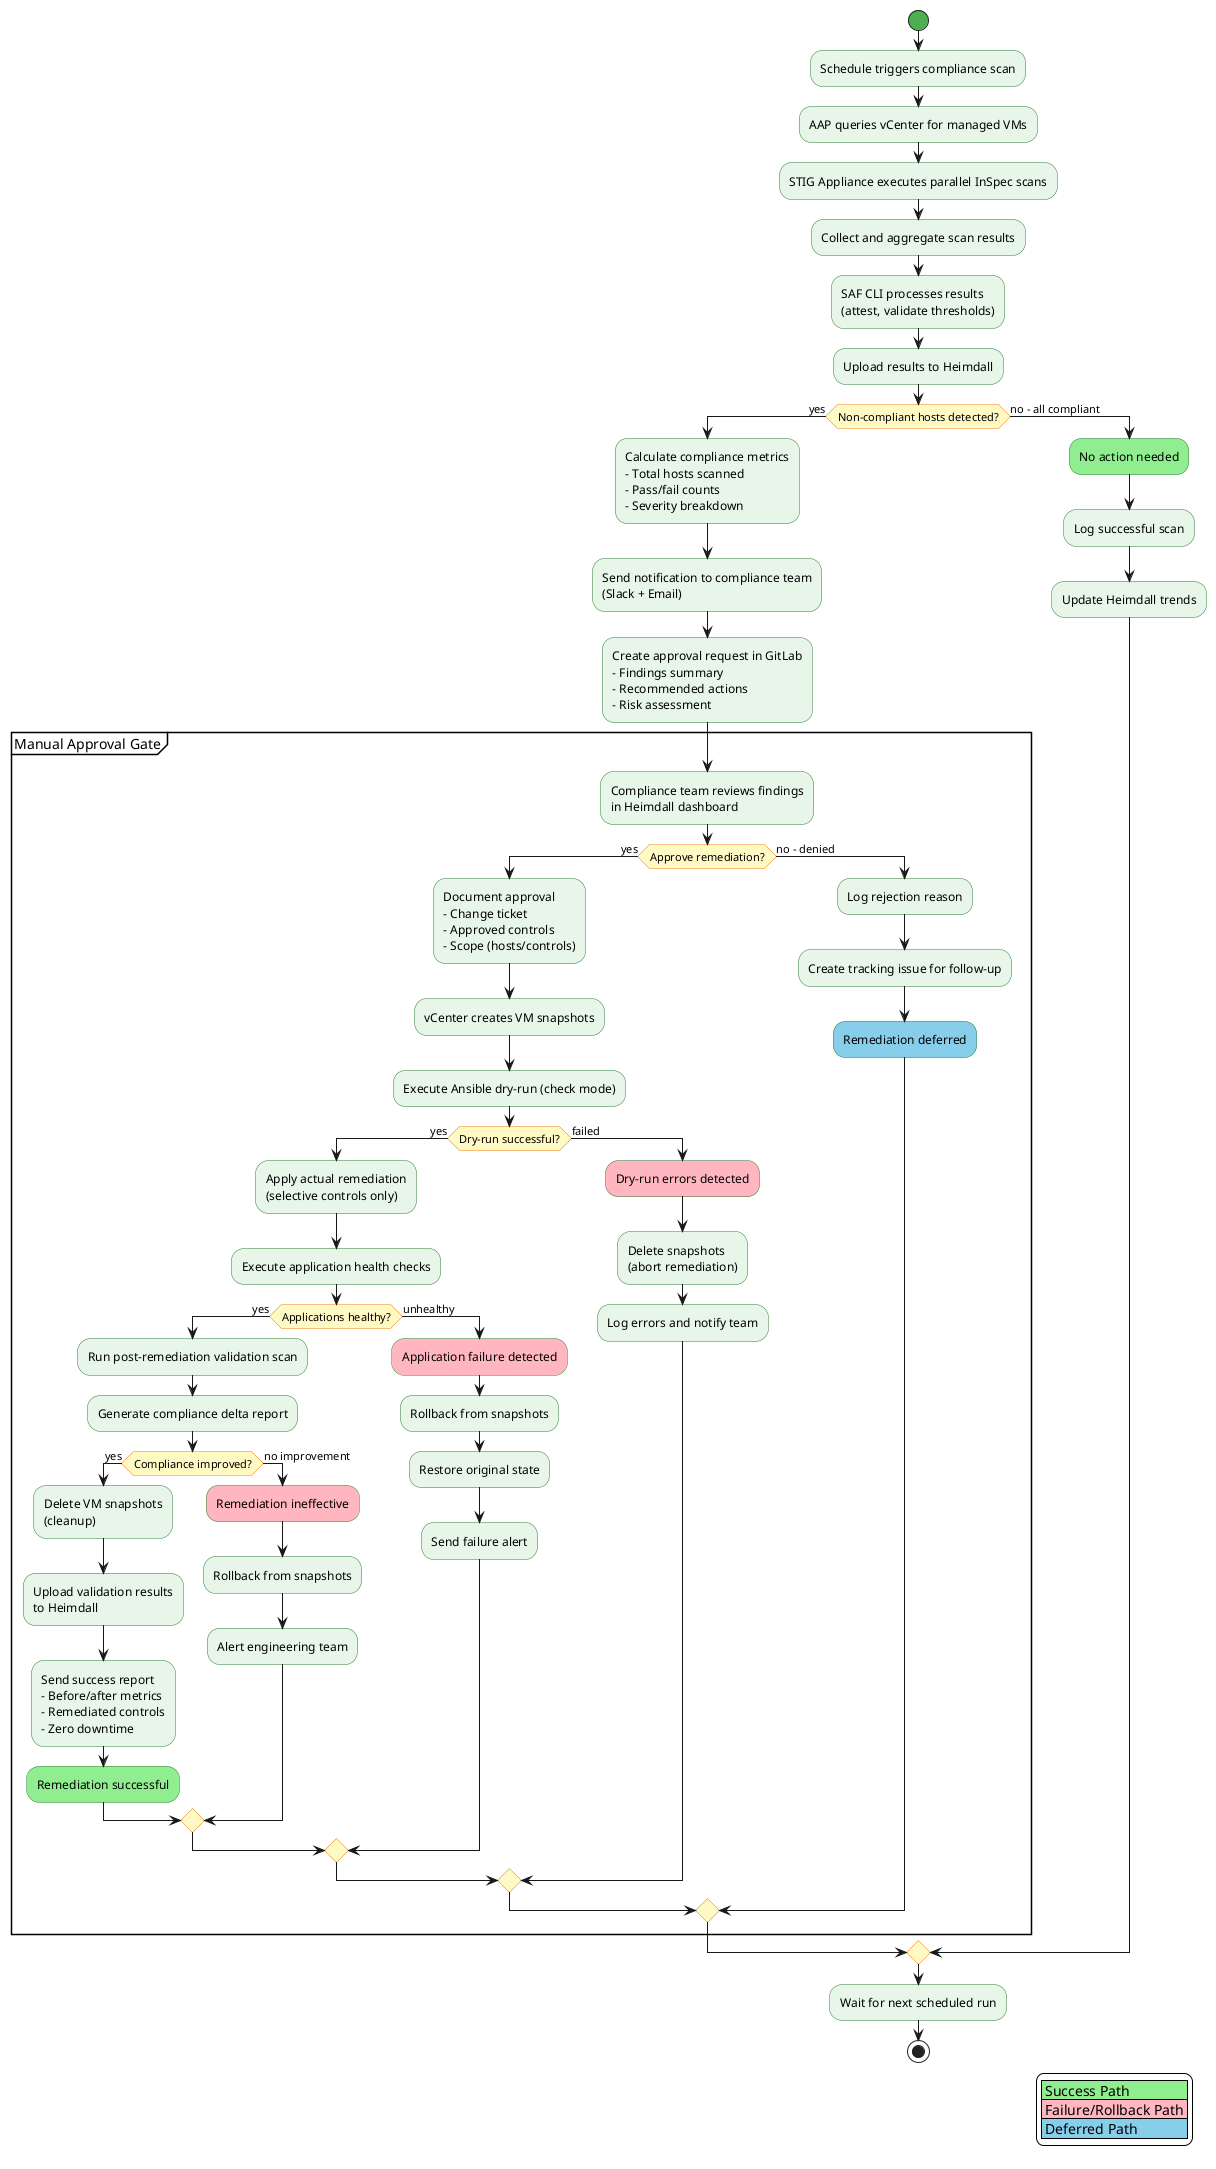 @startuml continuous-compliance-activity
!define SHOW_LEGEND

skinparam backgroundColor #FFFFFF
skinparam activity {
    BackgroundColor #E8F5E9
    BorderColor #2E7D32
    DiamondBackgroundColor #FFF9C4
    DiamondBorderColor #F57F17
    StartColor #4CAF50
    EndColor #D32F2F
}

start

:Schedule triggers compliance scan;

:AAP queries vCenter for managed VMs;

:STIG Appliance executes parallel InSpec scans;

:Collect and aggregate scan results;

:SAF CLI processes results
(attest, validate thresholds);

:Upload results to Heimdall;

if (Non-compliant hosts detected?) then (yes)
    :Calculate compliance metrics
    - Total hosts scanned
    - Pass/fail counts
    - Severity breakdown;
    
    :Send notification to compliance team
    (Slack + Email);
    
    :Create approval request in GitLab
    - Findings summary
    - Recommended actions
    - Risk assessment;
    
    partition "Manual Approval Gate" {
        :Compliance team reviews findings
        in Heimdall dashboard;
        
        if (Approve remediation?) then (yes)
            :Document approval
            - Change ticket
            - Approved controls
            - Scope (hosts/controls);
            
            :vCenter creates VM snapshots;
            
            :Execute Ansible dry-run (check mode);
            
            if (Dry-run successful?) then (yes)
                :Apply actual remediation
                (selective controls only);
                
                :Execute application health checks;
                
                if (Applications healthy?) then (yes)
                    :Run post-remediation validation scan;
                    
                    :Generate compliance delta report;
                    
                    if (Compliance improved?) then (yes)
                        :Delete VM snapshots
                        (cleanup);
                        
                        :Upload validation results
                        to Heimdall;
                        
                        :Send success report
                        - Before/after metrics
                        - Remediated controls
                        - Zero downtime;
                        
                        #90EE90:Remediation successful;
                    else (no improvement)
                        #FFB6C1:Remediation ineffective;
                        
                        :Rollback from snapshots;
                        
                        :Alert engineering team;
                    endif
                else (unhealthy)
                    #FFB6C1:Application failure detected;
                    
                    :Rollback from snapshots;
                    
                    :Restore original state;
                    
                    :Send failure alert;
                endif
            else (failed)
                #FFB6C1:Dry-run errors detected;
                
                :Delete snapshots
                (abort remediation);
                
                :Log errors and notify team;
            endif
        else (no - denied)
            :Log rejection reason;
            
            :Create tracking issue for follow-up;
            
            #87CEEB:Remediation deferred;
        endif
    }
else (no - all compliant)
    #90EE90:No action needed;
    
    :Log successful scan;
    
    :Update Heimdall trends;
endif

:Wait for next scheduled run;

stop

legend right
    |<#90EE90> Success Path |
    |<#FFB6C1> Failure/Rollback Path |
    |<#87CEEB> Deferred Path |
endlegend

@enduml
